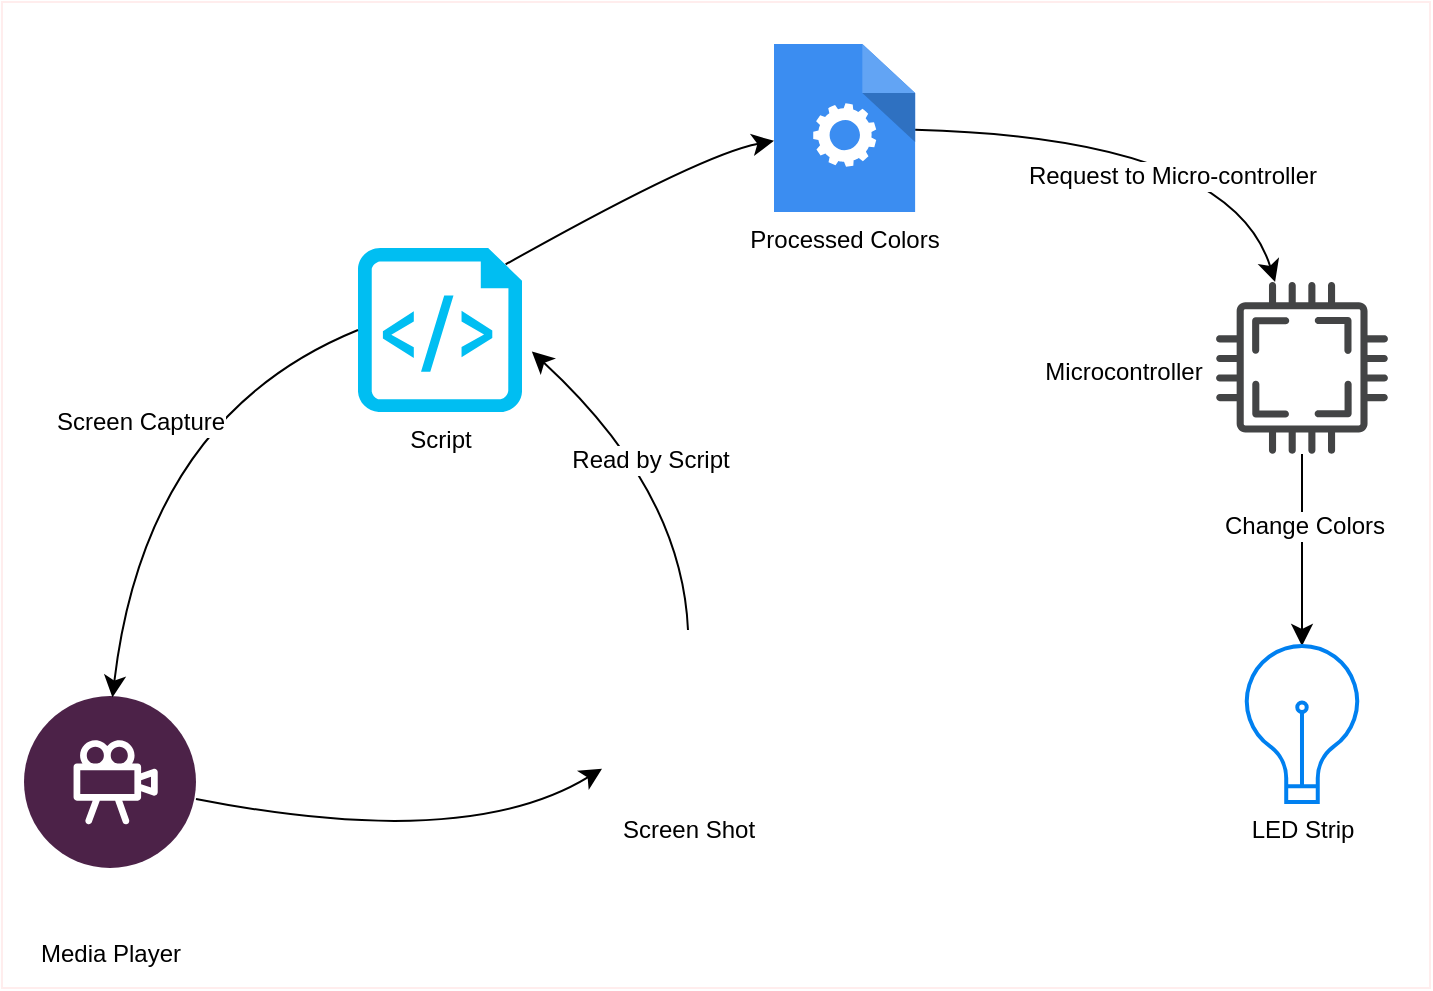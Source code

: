 <mxfile version="24.7.7">
  <diagram name="Page-1" id="GNFOahJMxWmCkMkJRUyX">
    <mxGraphModel dx="874" dy="1222" grid="0" gridSize="10" guides="1" tooltips="1" connect="1" arrows="1" fold="1" page="0" pageScale="1" pageWidth="850" pageHeight="1100" math="0" shadow="0">
      <root>
        <mxCell id="0" />
        <mxCell id="1" parent="0" />
        <mxCell id="i2Bi9_BIr9AX6_THtK0v-3" style="edgeStyle=none;curved=1;rounded=0;orthogonalLoop=1;jettySize=auto;html=1;fontSize=12;startSize=8;endSize=8;" parent="1" source="i2Bi9_BIr9AX6_THtK0v-1" target="i2Bi9_BIr9AX6_THtK0v-2" edge="1">
          <mxGeometry relative="1" as="geometry">
            <Array as="points">
              <mxPoint x="181" y="369" />
            </Array>
          </mxGeometry>
        </mxCell>
        <mxCell id="i2Bi9_BIr9AX6_THtK0v-1" value="&lt;div&gt;&lt;span style=&quot;background-color: initial;&quot;&gt;Media Player&lt;/span&gt;&lt;br&gt;&lt;/div&gt;" style="verticalLabelPosition=bottom;aspect=fixed;html=1;shape=mxgraph.salesforce.media2;" parent="1" vertex="1">
          <mxGeometry x="-40" y="291" width="86" height="86" as="geometry" />
        </mxCell>
        <mxCell id="i2Bi9_BIr9AX6_THtK0v-2" value="Screen Shot" style="shape=image;html=1;verticalAlign=top;verticalLabelPosition=bottom;labelBackgroundColor=#ffffff;imageAspect=0;aspect=fixed;image=https://cdn1.iconfinder.com/data/icons/unicons-line-vol-1/24/capture-128.png" parent="1" vertex="1">
          <mxGeometry x="249" y="258" width="86" height="86" as="geometry" />
        </mxCell>
        <mxCell id="i2Bi9_BIr9AX6_THtK0v-11" style="edgeStyle=none;curved=1;rounded=0;orthogonalLoop=1;jettySize=auto;html=1;fontSize=12;startSize=8;endSize=8;exitX=0.9;exitY=0.1;exitDx=0;exitDy=0;exitPerimeter=0;" parent="1" source="i2Bi9_BIr9AX6_THtK0v-4" target="i2Bi9_BIr9AX6_THtK0v-9" edge="1">
          <mxGeometry relative="1" as="geometry">
            <Array as="points">
              <mxPoint x="299" y="20" />
            </Array>
          </mxGeometry>
        </mxCell>
        <mxCell id="i2Bi9_BIr9AX6_THtK0v-4" value="Script" style="verticalLabelPosition=bottom;html=1;verticalAlign=top;align=center;strokeColor=none;fillColor=#00BEF2;shape=mxgraph.azure.script_file;pointerEvents=1;" parent="1" vertex="1">
          <mxGeometry x="127" y="67" width="82" height="82" as="geometry" />
        </mxCell>
        <mxCell id="i2Bi9_BIr9AX6_THtK0v-6" style="edgeStyle=none;curved=1;rounded=0;orthogonalLoop=1;jettySize=auto;html=1;exitX=0.5;exitY=0;exitDx=0;exitDy=0;entryX=1.06;entryY=0.631;entryDx=0;entryDy=0;entryPerimeter=0;fontSize=12;startSize=8;endSize=8;" parent="1" source="i2Bi9_BIr9AX6_THtK0v-2" target="i2Bi9_BIr9AX6_THtK0v-4" edge="1">
          <mxGeometry relative="1" as="geometry">
            <Array as="points">
              <mxPoint x="289" y="188" />
            </Array>
          </mxGeometry>
        </mxCell>
        <mxCell id="i2Bi9_BIr9AX6_THtK0v-10" value="Read by Script" style="edgeLabel;html=1;align=center;verticalAlign=middle;resizable=0;points=[];fontSize=12;" parent="i2Bi9_BIr9AX6_THtK0v-6" vertex="1" connectable="0">
          <mxGeometry x="0.071" relative="1" as="geometry">
            <mxPoint as="offset" />
          </mxGeometry>
        </mxCell>
        <mxCell id="i2Bi9_BIr9AX6_THtK0v-7" style="edgeStyle=none;curved=1;rounded=0;orthogonalLoop=1;jettySize=auto;html=1;fontSize=12;startSize=8;endSize=8;entryX=0.514;entryY=0.008;entryDx=0;entryDy=0;entryPerimeter=0;exitX=0;exitY=0.5;exitDx=0;exitDy=0;exitPerimeter=0;" parent="1" source="i2Bi9_BIr9AX6_THtK0v-4" target="i2Bi9_BIr9AX6_THtK0v-1" edge="1">
          <mxGeometry relative="1" as="geometry">
            <mxPoint x="77" y="66" as="sourcePoint" />
            <mxPoint x="69" y="173" as="targetPoint" />
            <Array as="points">
              <mxPoint x="21" y="151" />
            </Array>
          </mxGeometry>
        </mxCell>
        <mxCell id="i2Bi9_BIr9AX6_THtK0v-8" value="Screen Capture" style="edgeLabel;html=1;align=center;verticalAlign=middle;resizable=0;points=[];fontSize=12;" parent="i2Bi9_BIr9AX6_THtK0v-7" vertex="1" connectable="0">
          <mxGeometry x="-0.084" y="-3" relative="1" as="geometry">
            <mxPoint as="offset" />
          </mxGeometry>
        </mxCell>
        <mxCell id="i2Bi9_BIr9AX6_THtK0v-15" style="edgeStyle=none;curved=1;rounded=0;orthogonalLoop=1;jettySize=auto;html=1;fontSize=12;startSize=8;endSize=8;" parent="1" source="i2Bi9_BIr9AX6_THtK0v-9" target="i2Bi9_BIr9AX6_THtK0v-18" edge="1">
          <mxGeometry relative="1" as="geometry">
            <mxPoint x="673.772" y="107" as="targetPoint" />
            <Array as="points">
              <mxPoint x="563" y="12" />
            </Array>
          </mxGeometry>
        </mxCell>
        <mxCell id="i2Bi9_BIr9AX6_THtK0v-16" value="Request to Micro-controller" style="edgeLabel;html=1;align=center;verticalAlign=middle;resizable=0;points=[];fontSize=12;" parent="i2Bi9_BIr9AX6_THtK0v-15" vertex="1" connectable="0">
          <mxGeometry x="-0.024" y="-3" relative="1" as="geometry">
            <mxPoint x="15" y="17" as="offset" />
          </mxGeometry>
        </mxCell>
        <mxCell id="i2Bi9_BIr9AX6_THtK0v-9" value="Processed Colors" style="sketch=0;html=1;aspect=fixed;strokeColor=none;shadow=0;fillColor=#3B8DF1;verticalAlign=top;labelPosition=center;verticalLabelPosition=bottom;shape=mxgraph.gcp2.process" parent="1" vertex="1">
          <mxGeometry x="335" y="-35" width="70.56" height="84" as="geometry" />
        </mxCell>
        <mxCell id="i2Bi9_BIr9AX6_THtK0v-20" style="edgeStyle=none;curved=1;rounded=0;orthogonalLoop=1;jettySize=auto;html=1;fontSize=12;startSize=8;endSize=8;" parent="1" source="i2Bi9_BIr9AX6_THtK0v-18" target="i2Bi9_BIr9AX6_THtK0v-19" edge="1">
          <mxGeometry relative="1" as="geometry" />
        </mxCell>
        <mxCell id="i2Bi9_BIr9AX6_THtK0v-21" value="Change Colors" style="edgeLabel;html=1;align=center;verticalAlign=middle;resizable=0;points=[];fontSize=12;" parent="i2Bi9_BIr9AX6_THtK0v-20" vertex="1" connectable="0">
          <mxGeometry x="-0.252" y="1" relative="1" as="geometry">
            <mxPoint as="offset" />
          </mxGeometry>
        </mxCell>
        <mxCell id="i2Bi9_BIr9AX6_THtK0v-18" value="" style="sketch=0;pointerEvents=1;shadow=0;dashed=0;html=1;strokeColor=none;fillColor=#434445;aspect=fixed;labelPosition=center;verticalLabelPosition=bottom;verticalAlign=top;align=center;outlineConnect=0;shape=mxgraph.vvd.cpu;" parent="1" vertex="1">
          <mxGeometry x="556" y="84" width="86" height="86" as="geometry" />
        </mxCell>
        <mxCell id="i2Bi9_BIr9AX6_THtK0v-19" value="LED Strip" style="html=1;verticalLabelPosition=bottom;align=center;labelBackgroundColor=#ffffff;verticalAlign=top;strokeWidth=2;strokeColor=#0080F0;shadow=0;dashed=0;shape=mxgraph.ios7.icons.lightbulb;" parent="1" vertex="1">
          <mxGeometry x="569.06" y="266" width="59.88" height="78" as="geometry" />
        </mxCell>
        <mxCell id="i2Bi9_BIr9AX6_THtK0v-22" value="&lt;font style=&quot;font-size: 12px;&quot;&gt;Microcontroller&lt;/font&gt;" style="text;strokeColor=none;fillColor=none;html=1;align=center;verticalAlign=middle;whiteSpace=wrap;rounded=0;fontSize=16;" parent="1" vertex="1">
          <mxGeometry x="480" y="112" width="60" height="30" as="geometry" />
        </mxCell>
        <mxCell id="iKTsoLLjJ_40nD_Szd7C-1" value="" style="rounded=0;whiteSpace=wrap;html=1;fillColor=none;strokeColor=#FFEDED;" vertex="1" parent="1">
          <mxGeometry x="-51" y="-56" width="714" height="493" as="geometry" />
        </mxCell>
      </root>
    </mxGraphModel>
  </diagram>
</mxfile>
